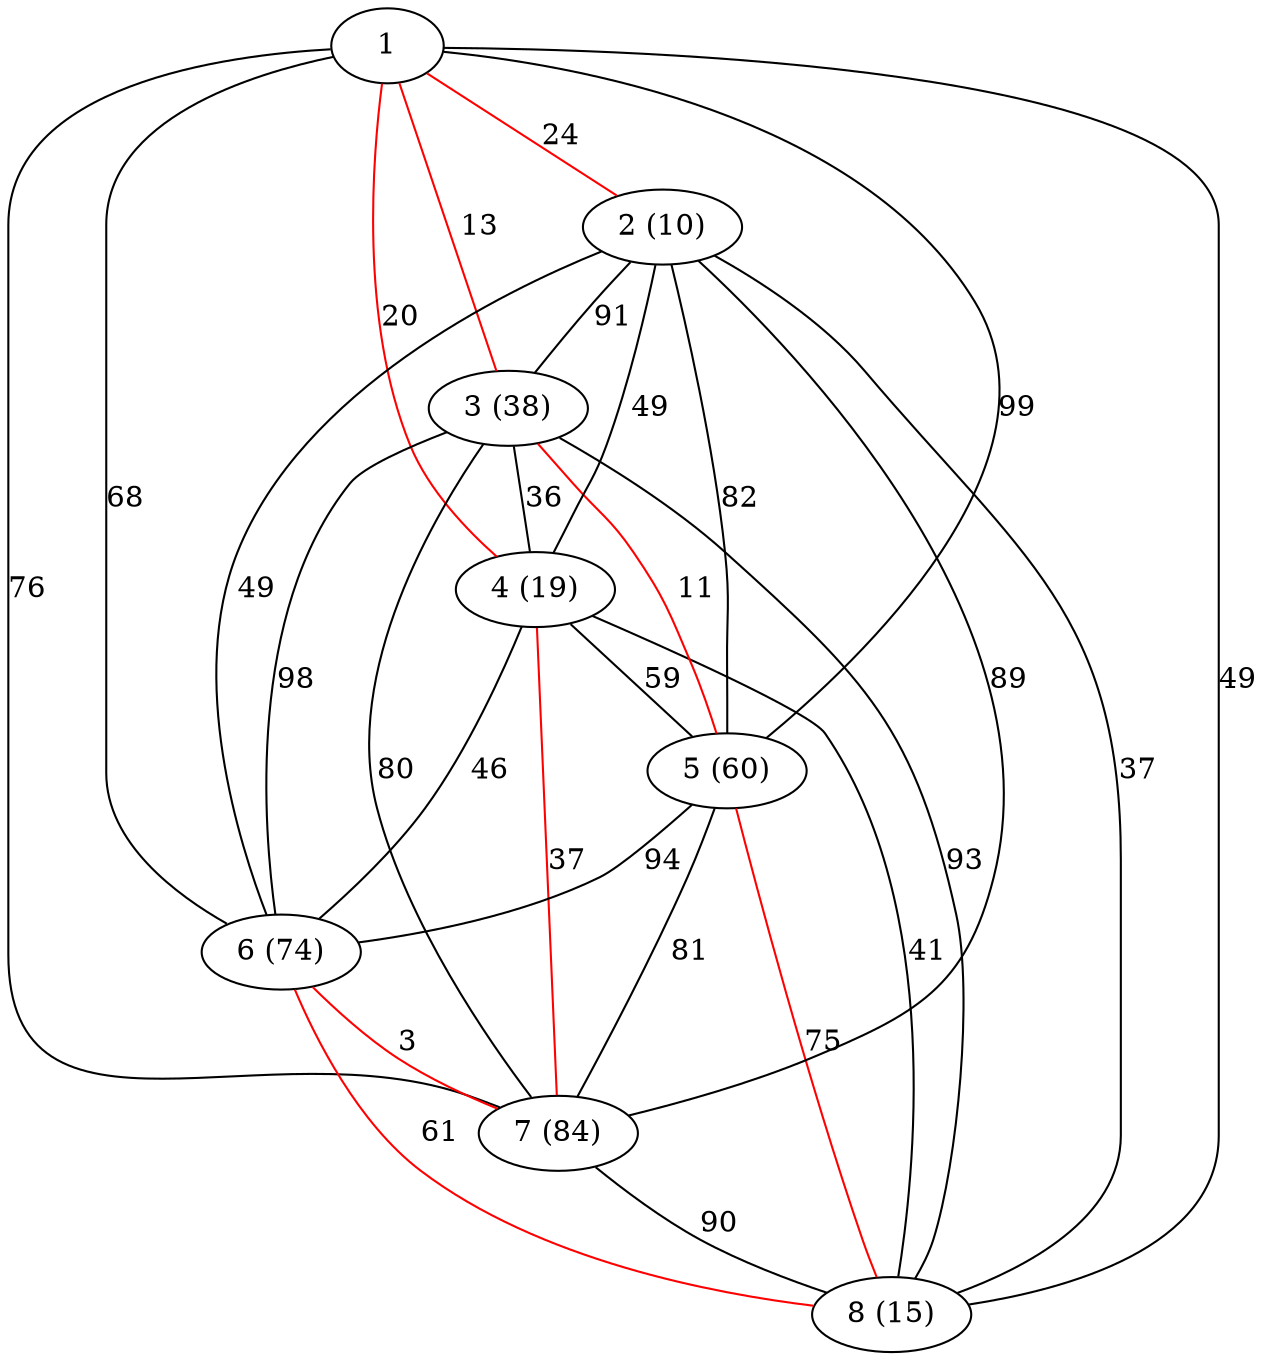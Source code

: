graph g {
4 -- 7 [label=37 color=red]
1 -- 3 [label=13 color=red]
4 -- 8 [label=41 color=black]
5 -- 6 [label=94 color=black]
2 -- 8 [label=37 color=black]
1 -- 6 [label=68 color=black]
3 -- 7 [label=80 color=black]
2 -- 5 [label=82 color=black]
5 -- 8 [label=75 color=red]
1 -- 2 [label=24 color=red]
6 -- 7 [label=3 color=red]
1 -- 5 [label=99 color=black]
3 -- 6 [label=98 color=black]
2 -- 6 [label=49 color=black]
4 -- 5 [label=59 color=black]
1 -- 4 [label=20 color=red]
2 -- 3 [label=91 color=black]
6 -- 8 [label=61 color=red]
3 -- 5 [label=11 color=red]
2 -- 7 [label=89 color=black]
4 -- 6 [label=46 color=black]
7 -- 8 [label=90 color=black]
5 -- 7 [label=81 color=black]
3 -- 8 [label=93 color=black]
1 -- 8 [label=49 color=black]
1 -- 7 [label=76 color=black]
3 -- 4 [label=36 color=black]
2 -- 4 [label=49 color=black]
2 [label="2 (10)"]
3 [label="3 (38)"]
4 [label="4 (19)"]
5 [label="5 (60)"]
6 [label="6 (74)"]
7 [label="7 (84)"]
8 [label="8 (15)"]
}